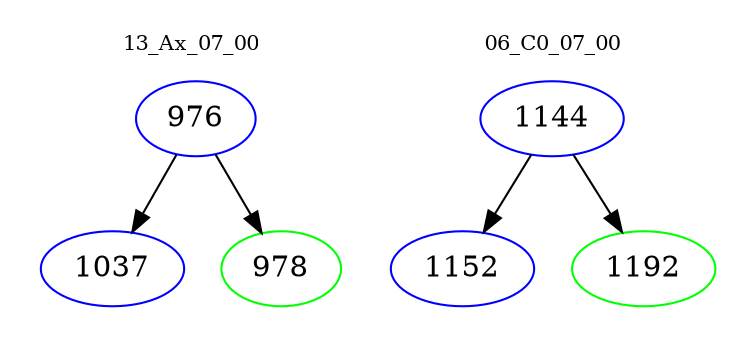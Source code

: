 digraph{
subgraph cluster_0 {
color = white
label = "13_Ax_07_00";
fontsize=10;
T0_976 [label="976", color="blue"]
T0_976 -> T0_1037 [color="black"]
T0_1037 [label="1037", color="blue"]
T0_976 -> T0_978 [color="black"]
T0_978 [label="978", color="green"]
}
subgraph cluster_1 {
color = white
label = "06_C0_07_00";
fontsize=10;
T1_1144 [label="1144", color="blue"]
T1_1144 -> T1_1152 [color="black"]
T1_1152 [label="1152", color="blue"]
T1_1144 -> T1_1192 [color="black"]
T1_1192 [label="1192", color="green"]
}
}
